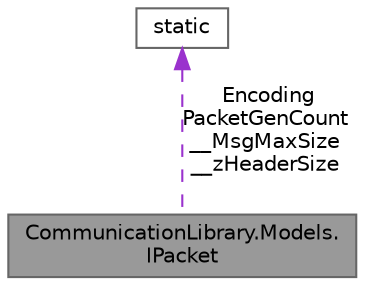 digraph "CommunicationLibrary.Models.IPacket"
{
 // LATEX_PDF_SIZE
  bgcolor="transparent";
  edge [fontname=Helvetica,fontsize=10,labelfontname=Helvetica,labelfontsize=10];
  node [fontname=Helvetica,fontsize=10,shape=box,height=0.2,width=0.4];
  Node1 [label="CommunicationLibrary.Models.\lIPacket",height=0.2,width=0.4,color="gray40", fillcolor="grey60", style="filled", fontcolor="black",tooltip="Defines properties and methods that a communication packet should have."];
  Node2 -> Node1 [dir="back",color="darkorchid3",style="dashed",label=" Encoding\nPacketGenCount\n__MsgMaxSize\n__zHeaderSize" ];
  Node2 [label="static",height=0.2,width=0.4,color="gray40", fillcolor="white", style="filled",tooltip=" "];
}
